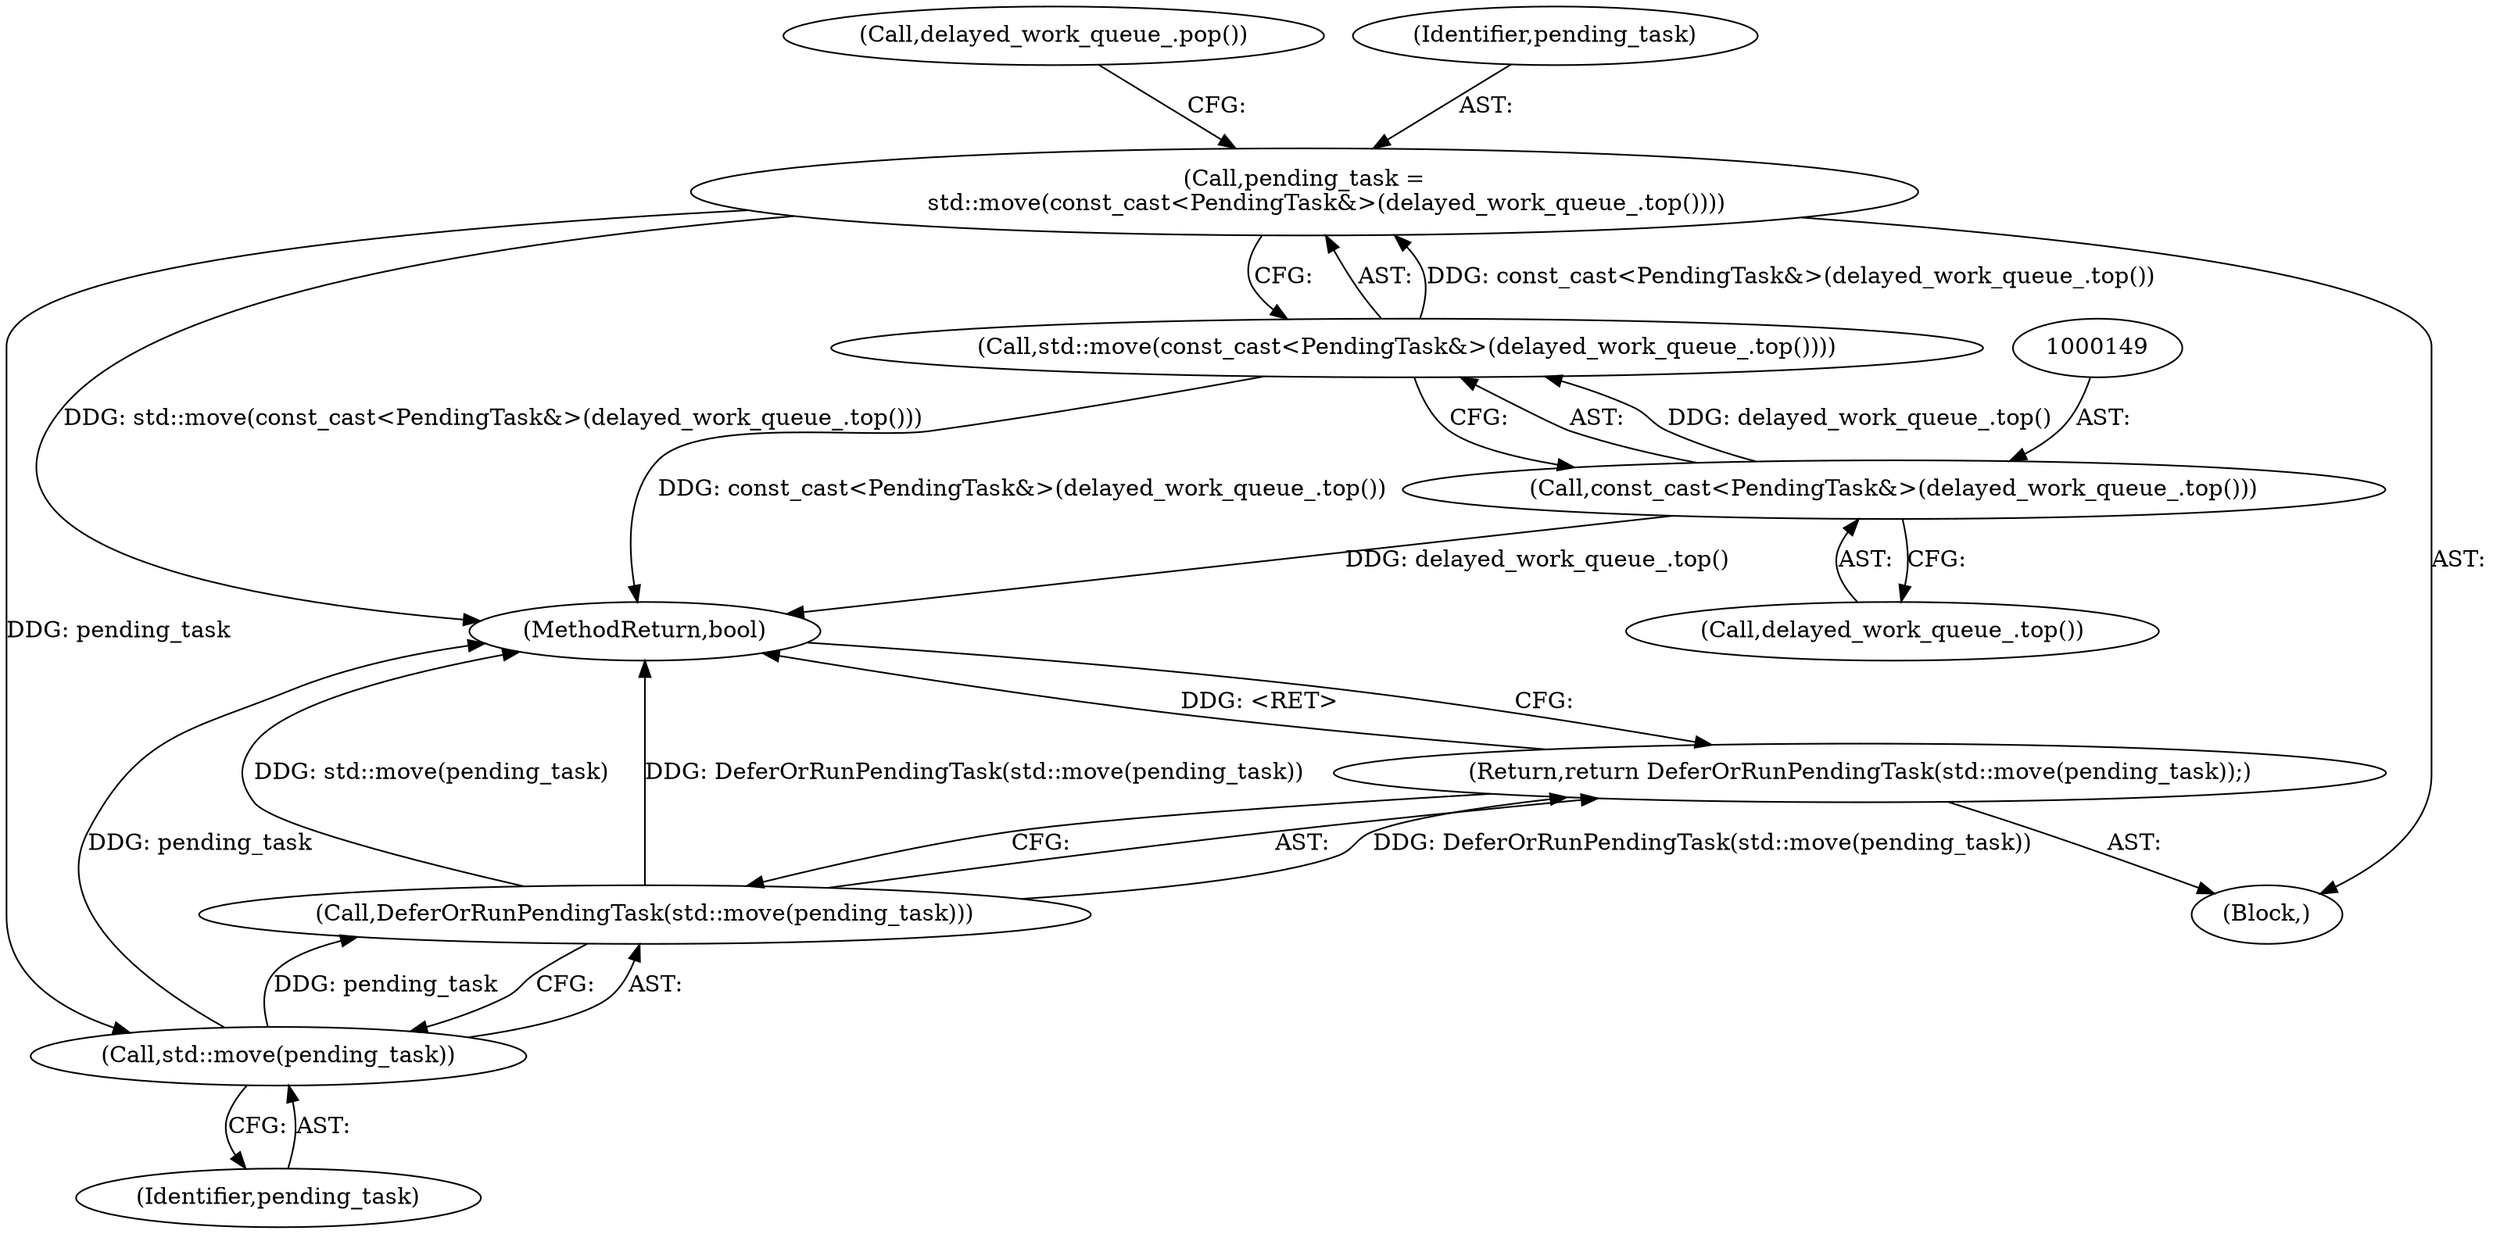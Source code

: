 digraph "0_Chrome_3ff403eecdd23a39853a4ebca52023fbba6c5d00@API" {
"1000145" [label="(Call,pending_task =\n      std::move(const_cast<PendingTask&>(delayed_work_queue_.top())))"];
"1000147" [label="(Call,std::move(const_cast<PendingTask&>(delayed_work_queue_.top())))"];
"1000148" [label="(Call,const_cast<PendingTask&>(delayed_work_queue_.top()))"];
"1000162" [label="(Call,std::move(pending_task))"];
"1000161" [label="(Call,DeferOrRunPendingTask(std::move(pending_task)))"];
"1000160" [label="(Return,return DeferOrRunPendingTask(std::move(pending_task));)"];
"1000147" [label="(Call,std::move(const_cast<PendingTask&>(delayed_work_queue_.top())))"];
"1000162" [label="(Call,std::move(pending_task))"];
"1000161" [label="(Call,DeferOrRunPendingTask(std::move(pending_task)))"];
"1000145" [label="(Call,pending_task =\n      std::move(const_cast<PendingTask&>(delayed_work_queue_.top())))"];
"1000151" [label="(Call,delayed_work_queue_.pop())"];
"1000164" [label="(MethodReturn,bool)"];
"1000148" [label="(Call,const_cast<PendingTask&>(delayed_work_queue_.top()))"];
"1000160" [label="(Return,return DeferOrRunPendingTask(std::move(pending_task));)"];
"1000163" [label="(Identifier,pending_task)"];
"1000103" [label="(Block,)"];
"1000146" [label="(Identifier,pending_task)"];
"1000150" [label="(Call,delayed_work_queue_.top())"];
"1000145" -> "1000103"  [label="AST: "];
"1000145" -> "1000147"  [label="CFG: "];
"1000146" -> "1000145"  [label="AST: "];
"1000147" -> "1000145"  [label="AST: "];
"1000151" -> "1000145"  [label="CFG: "];
"1000145" -> "1000164"  [label="DDG: std::move(const_cast<PendingTask&>(delayed_work_queue_.top()))"];
"1000147" -> "1000145"  [label="DDG: const_cast<PendingTask&>(delayed_work_queue_.top())"];
"1000145" -> "1000162"  [label="DDG: pending_task"];
"1000147" -> "1000148"  [label="CFG: "];
"1000148" -> "1000147"  [label="AST: "];
"1000147" -> "1000164"  [label="DDG: const_cast<PendingTask&>(delayed_work_queue_.top())"];
"1000148" -> "1000147"  [label="DDG: delayed_work_queue_.top()"];
"1000148" -> "1000150"  [label="CFG: "];
"1000149" -> "1000148"  [label="AST: "];
"1000150" -> "1000148"  [label="AST: "];
"1000148" -> "1000164"  [label="DDG: delayed_work_queue_.top()"];
"1000162" -> "1000161"  [label="AST: "];
"1000162" -> "1000163"  [label="CFG: "];
"1000163" -> "1000162"  [label="AST: "];
"1000161" -> "1000162"  [label="CFG: "];
"1000162" -> "1000164"  [label="DDG: pending_task"];
"1000162" -> "1000161"  [label="DDG: pending_task"];
"1000161" -> "1000160"  [label="AST: "];
"1000160" -> "1000161"  [label="CFG: "];
"1000161" -> "1000164"  [label="DDG: std::move(pending_task)"];
"1000161" -> "1000164"  [label="DDG: DeferOrRunPendingTask(std::move(pending_task))"];
"1000161" -> "1000160"  [label="DDG: DeferOrRunPendingTask(std::move(pending_task))"];
"1000160" -> "1000103"  [label="AST: "];
"1000164" -> "1000160"  [label="CFG: "];
"1000160" -> "1000164"  [label="DDG: <RET>"];
}
